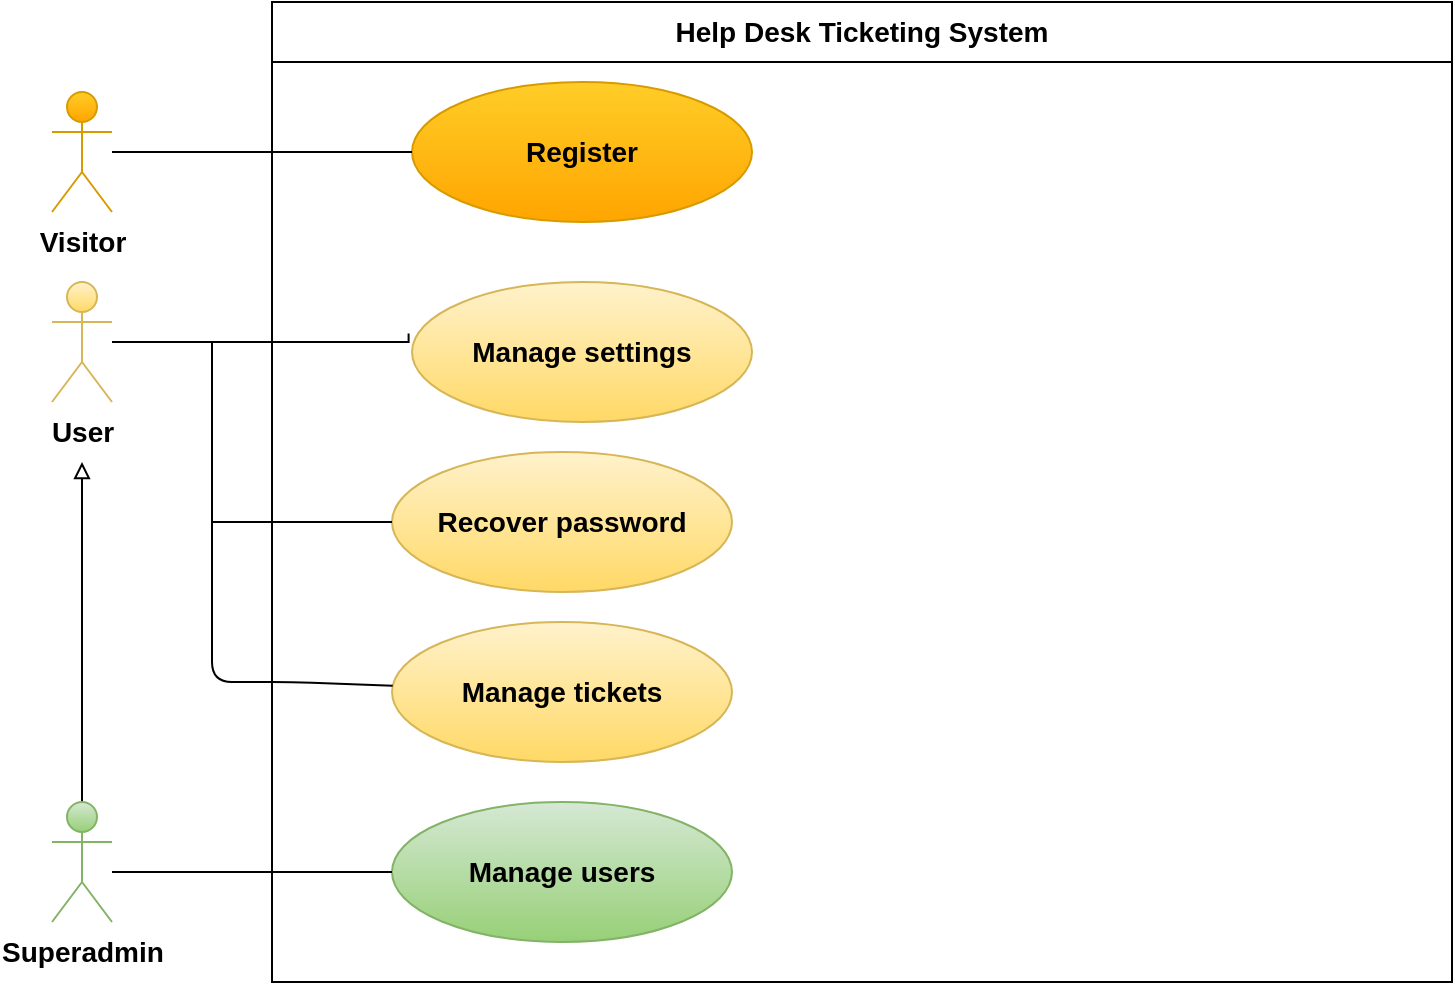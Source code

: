 <mxfile>
    <diagram name="Page-1" id="b426aELSeM76tzW_q8hJ">
        <mxGraphModel dx="1333" dy="415" grid="1" gridSize="10" guides="1" tooltips="1" connect="1" arrows="1" fold="1" page="1" pageScale="1" pageWidth="850" pageHeight="1100" math="0" shadow="0">
            <root>
                <mxCell id="0"/>
                <mxCell id="1" parent="0"/>
                <mxCell id="wOB_5UVZatr3jlE8OmUu-1" value="Help Desk Ticketing System" style="swimlane;whiteSpace=wrap;html=1;startSize=30;fontSize=14;" parent="1" vertex="1">
                    <mxGeometry x="710" y="20" width="590" height="490" as="geometry"/>
                </mxCell>
                <mxCell id="wOB_5UVZatr3jlE8OmUu-15" value="&lt;b&gt;&lt;font style=&quot;font-size: 14px;&quot;&gt;Register&lt;/font&gt;&lt;/b&gt;" style="ellipse;whiteSpace=wrap;html=1;fillColor=#ffcd28;strokeColor=#d79b00;gradientColor=#ffa500;" parent="wOB_5UVZatr3jlE8OmUu-1" vertex="1">
                    <mxGeometry x="70" y="40" width="170" height="70" as="geometry"/>
                </mxCell>
                <mxCell id="wOB_5UVZatr3jlE8OmUu-14" value="&lt;span style=&quot;font-size: 14px;&quot;&gt;&lt;b&gt;Manage settings&lt;/b&gt;&lt;/span&gt;" style="ellipse;whiteSpace=wrap;html=1;fillColor=#fff2cc;gradientColor=#ffd966;strokeColor=#d6b656;" parent="wOB_5UVZatr3jlE8OmUu-1" vertex="1">
                    <mxGeometry x="70" y="140" width="170" height="70" as="geometry"/>
                </mxCell>
                <mxCell id="wOB_5UVZatr3jlE8OmUu-23" value="&lt;b style=&quot;border-color: var(--border-color);&quot;&gt;&lt;font style=&quot;border-color: var(--border-color); font-size: 14px;&quot;&gt;Recover password&lt;/font&gt;&lt;/b&gt;&lt;span style=&quot;font-size: 14px;&quot;&gt;&lt;b&gt;&lt;br&gt;&lt;/b&gt;&lt;/span&gt;" style="ellipse;whiteSpace=wrap;html=1;fillColor=#fff2cc;gradientColor=#ffd966;strokeColor=#d6b656;" parent="wOB_5UVZatr3jlE8OmUu-1" vertex="1">
                    <mxGeometry x="60" y="225" width="170" height="70" as="geometry"/>
                </mxCell>
                <mxCell id="wOB_5UVZatr3jlE8OmUu-9" value="&lt;b&gt;&lt;font style=&quot;font-size: 14px;&quot;&gt;Manage tickets&lt;/font&gt;&lt;/b&gt;" style="ellipse;whiteSpace=wrap;html=1;fillColor=#fff2cc;gradientColor=#ffd966;strokeColor=#d6b656;" parent="wOB_5UVZatr3jlE8OmUu-1" vertex="1">
                    <mxGeometry x="60" y="310" width="170" height="70" as="geometry"/>
                </mxCell>
                <mxCell id="wOB_5UVZatr3jlE8OmUu-12" value="&lt;b&gt;&lt;font style=&quot;font-size: 14px;&quot;&gt;Manage users&lt;/font&gt;&lt;/b&gt;" style="ellipse;whiteSpace=wrap;html=1;fillColor=#d5e8d4;gradientColor=#97d077;strokeColor=#82b366;" parent="wOB_5UVZatr3jlE8OmUu-1" vertex="1">
                    <mxGeometry x="60" y="400" width="170" height="70" as="geometry"/>
                </mxCell>
                <mxCell id="3" style="edgeStyle=none;html=1;endArrow=none;endFill=0;" edge="1" parent="1" target="wOB_5UVZatr3jlE8OmUu-12">
                    <mxGeometry relative="1" as="geometry">
                        <mxPoint x="630" y="455" as="sourcePoint"/>
                    </mxGeometry>
                </mxCell>
                <mxCell id="5" style="edgeStyle=none;html=1;endArrow=block;endFill=0;" edge="1" parent="1" source="wOB_5UVZatr3jlE8OmUu-19">
                    <mxGeometry relative="1" as="geometry">
                        <mxPoint x="615" y="250" as="targetPoint"/>
                    </mxGeometry>
                </mxCell>
                <mxCell id="wOB_5UVZatr3jlE8OmUu-19" value="Superadmin" style="shape=umlActor;verticalLabelPosition=bottom;verticalAlign=top;html=1;outlineConnect=0;fillColor=#d5e8d4;gradientColor=#97d077;strokeColor=#82b366;fontStyle=1;fontSize=14;" parent="1" vertex="1">
                    <mxGeometry x="600" y="420" width="30" height="60" as="geometry"/>
                </mxCell>
                <mxCell id="wOB_5UVZatr3jlE8OmUu-31" style="edgeStyle=orthogonalEdgeStyle;rounded=0;orthogonalLoop=1;jettySize=auto;html=1;entryX=-0.01;entryY=0.368;entryDx=0;entryDy=0;entryPerimeter=0;endArrow=none;endFill=0;" parent="1" source="wOB_5UVZatr3jlE8OmUu-20" target="wOB_5UVZatr3jlE8OmUu-14" edge="1">
                    <mxGeometry relative="1" as="geometry">
                        <Array as="points">
                            <mxPoint x="778" y="190"/>
                        </Array>
                    </mxGeometry>
                </mxCell>
                <mxCell id="wOB_5UVZatr3jlE8OmUu-34" style="edgeStyle=orthogonalEdgeStyle;rounded=0;orthogonalLoop=1;jettySize=auto;html=1;entryX=0;entryY=0.5;entryDx=0;entryDy=0;endArrow=none;endFill=0;" parent="1" source="wOB_5UVZatr3jlE8OmUu-20" target="wOB_5UVZatr3jlE8OmUu-23" edge="1">
                    <mxGeometry relative="1" as="geometry">
                        <Array as="points">
                            <mxPoint x="680" y="190"/>
                            <mxPoint x="680" y="280"/>
                        </Array>
                    </mxGeometry>
                </mxCell>
                <mxCell id="wOB_5UVZatr3jlE8OmUu-20" value="User" style="shape=umlActor;verticalLabelPosition=bottom;verticalAlign=top;html=1;outlineConnect=0;fillColor=#fff2cc;gradientColor=#ffd966;strokeColor=#d6b656;fontStyle=1;fontSize=14;" parent="1" vertex="1">
                    <mxGeometry x="600" y="160" width="30" height="60" as="geometry"/>
                </mxCell>
                <mxCell id="wOB_5UVZatr3jlE8OmUu-27" style="edgeStyle=orthogonalEdgeStyle;rounded=0;orthogonalLoop=1;jettySize=auto;html=1;endArrow=none;endFill=0;" parent="1" source="wOB_5UVZatr3jlE8OmUu-21" target="wOB_5UVZatr3jlE8OmUu-15" edge="1">
                    <mxGeometry relative="1" as="geometry"/>
                </mxCell>
                <mxCell id="wOB_5UVZatr3jlE8OmUu-21" value="Visitor" style="shape=umlActor;verticalLabelPosition=bottom;verticalAlign=top;html=1;outlineConnect=0;fillColor=#ffcd28;strokeColor=#d79b00;fontStyle=1;fontSize=14;gradientColor=#ffa500;" parent="1" vertex="1">
                    <mxGeometry x="600" y="65" width="30" height="60" as="geometry"/>
                </mxCell>
                <mxCell id="4" style="edgeStyle=none;html=1;endArrow=none;endFill=0;" edge="1" parent="1" source="wOB_5UVZatr3jlE8OmUu-9">
                    <mxGeometry relative="1" as="geometry">
                        <mxPoint x="680" y="190" as="targetPoint"/>
                        <Array as="points">
                            <mxPoint x="720" y="360"/>
                            <mxPoint x="680" y="360"/>
                        </Array>
                    </mxGeometry>
                </mxCell>
            </root>
        </mxGraphModel>
    </diagram>
</mxfile>